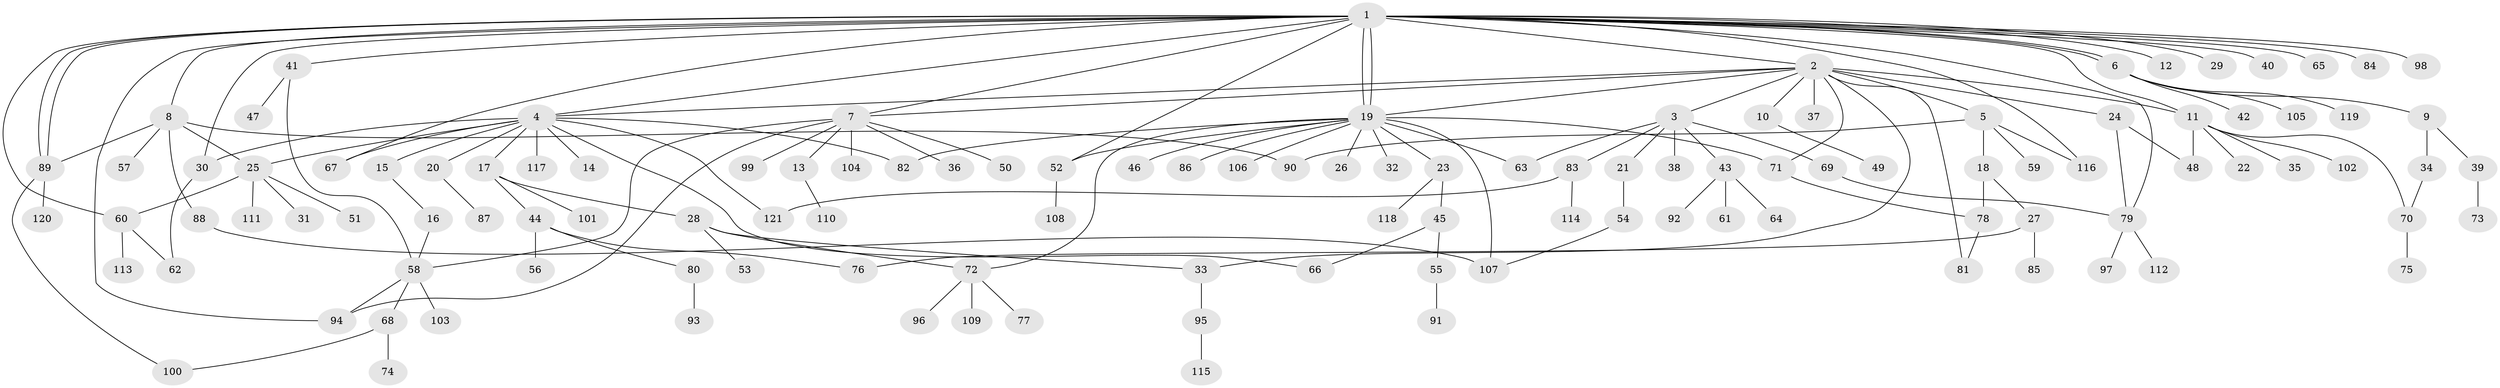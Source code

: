 // Generated by graph-tools (version 1.1) at 2025/01/03/09/25 03:01:37]
// undirected, 121 vertices, 157 edges
graph export_dot {
graph [start="1"]
  node [color=gray90,style=filled];
  1;
  2;
  3;
  4;
  5;
  6;
  7;
  8;
  9;
  10;
  11;
  12;
  13;
  14;
  15;
  16;
  17;
  18;
  19;
  20;
  21;
  22;
  23;
  24;
  25;
  26;
  27;
  28;
  29;
  30;
  31;
  32;
  33;
  34;
  35;
  36;
  37;
  38;
  39;
  40;
  41;
  42;
  43;
  44;
  45;
  46;
  47;
  48;
  49;
  50;
  51;
  52;
  53;
  54;
  55;
  56;
  57;
  58;
  59;
  60;
  61;
  62;
  63;
  64;
  65;
  66;
  67;
  68;
  69;
  70;
  71;
  72;
  73;
  74;
  75;
  76;
  77;
  78;
  79;
  80;
  81;
  82;
  83;
  84;
  85;
  86;
  87;
  88;
  89;
  90;
  91;
  92;
  93;
  94;
  95;
  96;
  97;
  98;
  99;
  100;
  101;
  102;
  103;
  104;
  105;
  106;
  107;
  108;
  109;
  110;
  111;
  112;
  113;
  114;
  115;
  116;
  117;
  118;
  119;
  120;
  121;
  1 -- 2;
  1 -- 4;
  1 -- 6;
  1 -- 6;
  1 -- 7;
  1 -- 8;
  1 -- 11;
  1 -- 12;
  1 -- 19;
  1 -- 19;
  1 -- 29;
  1 -- 30;
  1 -- 40;
  1 -- 41;
  1 -- 52;
  1 -- 60;
  1 -- 65;
  1 -- 67;
  1 -- 79;
  1 -- 84;
  1 -- 89;
  1 -- 89;
  1 -- 94;
  1 -- 98;
  1 -- 116;
  2 -- 3;
  2 -- 4;
  2 -- 5;
  2 -- 7;
  2 -- 10;
  2 -- 11;
  2 -- 19;
  2 -- 24;
  2 -- 33;
  2 -- 37;
  2 -- 71;
  2 -- 81;
  3 -- 21;
  3 -- 38;
  3 -- 43;
  3 -- 63;
  3 -- 69;
  3 -- 83;
  4 -- 14;
  4 -- 15;
  4 -- 17;
  4 -- 20;
  4 -- 25;
  4 -- 30;
  4 -- 66;
  4 -- 67;
  4 -- 82;
  4 -- 117;
  4 -- 121;
  5 -- 18;
  5 -- 59;
  5 -- 90;
  5 -- 116;
  6 -- 9;
  6 -- 42;
  6 -- 105;
  6 -- 119;
  7 -- 13;
  7 -- 36;
  7 -- 50;
  7 -- 58;
  7 -- 94;
  7 -- 99;
  7 -- 104;
  8 -- 25;
  8 -- 57;
  8 -- 88;
  8 -- 89;
  8 -- 90;
  9 -- 34;
  9 -- 39;
  10 -- 49;
  11 -- 22;
  11 -- 35;
  11 -- 48;
  11 -- 70;
  11 -- 102;
  13 -- 110;
  15 -- 16;
  16 -- 58;
  17 -- 28;
  17 -- 44;
  17 -- 101;
  18 -- 27;
  18 -- 78;
  19 -- 23;
  19 -- 26;
  19 -- 32;
  19 -- 46;
  19 -- 52;
  19 -- 63;
  19 -- 71;
  19 -- 72;
  19 -- 82;
  19 -- 86;
  19 -- 106;
  19 -- 107;
  20 -- 87;
  21 -- 54;
  23 -- 45;
  23 -- 118;
  24 -- 48;
  24 -- 79;
  25 -- 31;
  25 -- 51;
  25 -- 60;
  25 -- 111;
  27 -- 76;
  27 -- 85;
  28 -- 33;
  28 -- 53;
  28 -- 72;
  30 -- 62;
  33 -- 95;
  34 -- 70;
  39 -- 73;
  41 -- 47;
  41 -- 58;
  43 -- 61;
  43 -- 64;
  43 -- 92;
  44 -- 56;
  44 -- 76;
  44 -- 80;
  45 -- 55;
  45 -- 66;
  52 -- 108;
  54 -- 107;
  55 -- 91;
  58 -- 68;
  58 -- 94;
  58 -- 103;
  60 -- 62;
  60 -- 113;
  68 -- 74;
  68 -- 100;
  69 -- 79;
  70 -- 75;
  71 -- 78;
  72 -- 77;
  72 -- 96;
  72 -- 109;
  78 -- 81;
  79 -- 97;
  79 -- 112;
  80 -- 93;
  83 -- 114;
  83 -- 121;
  88 -- 107;
  89 -- 100;
  89 -- 120;
  95 -- 115;
}

